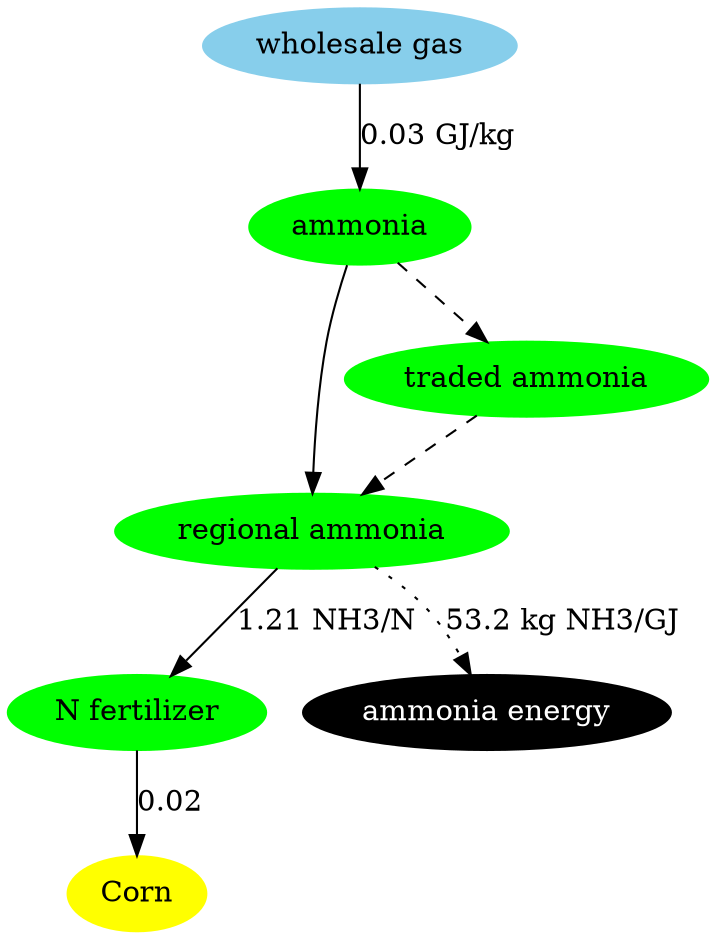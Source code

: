 digraph fertilizer{
	gas[label = "wholesale gas", style = filled, color = skyblue];
	nh3[label = "ammonia", style = filled, color = green];
	reg_nh3[label = "regional ammonia", style = filled, color = green];
	traded_nh3[label = "traded ammonia", style = filled, color = green];
	Nfert[label = "N fertilizer", style = filled, color = green];
	Corn[label = "Corn", style = filled, color = yellow];
	nh3_energy[label = "ammonia energy", style = filled, color = black, fontcolor = white];
	
	gas -> nh3[label = "0.03 GJ/kg"];
	nh3 -> reg_nh3;
	nh3 -> traded_nh3[style = "dashed"];
	traded_nh3 -> reg_nh3[style = "dashed"];
	reg_nh3 -> Nfert[label = "1.21 NH3/N"];
	Nfert -> Corn[label = "0.02"];
	reg_nh3 -> nh3_energy[style = "dotted", label = "53.2 kg NH3/GJ"];
	}